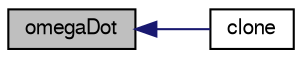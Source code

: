 digraph "omegaDot"
{
  bgcolor="transparent";
  edge [fontname="FreeSans",fontsize="10",labelfontname="FreeSans",labelfontsize="10"];
  node [fontname="FreeSans",fontsize="10",shape=record];
  rankdir="LR";
  Node31 [label="omegaDot",height=0.2,width=0.4,color="black", fillcolor="grey75", style="filled", fontcolor="black"];
  Node31 -> Node32 [dir="back",color="midnightblue",fontsize="10",style="solid",fontname="FreeSans"];
  Node32 [label="clone",height=0.2,width=0.4,color="black",URL="$a24146.html#ac7eaa8b220cc46ce90a03b7fc312138e",tooltip="Construct and return a clone. "];
}

